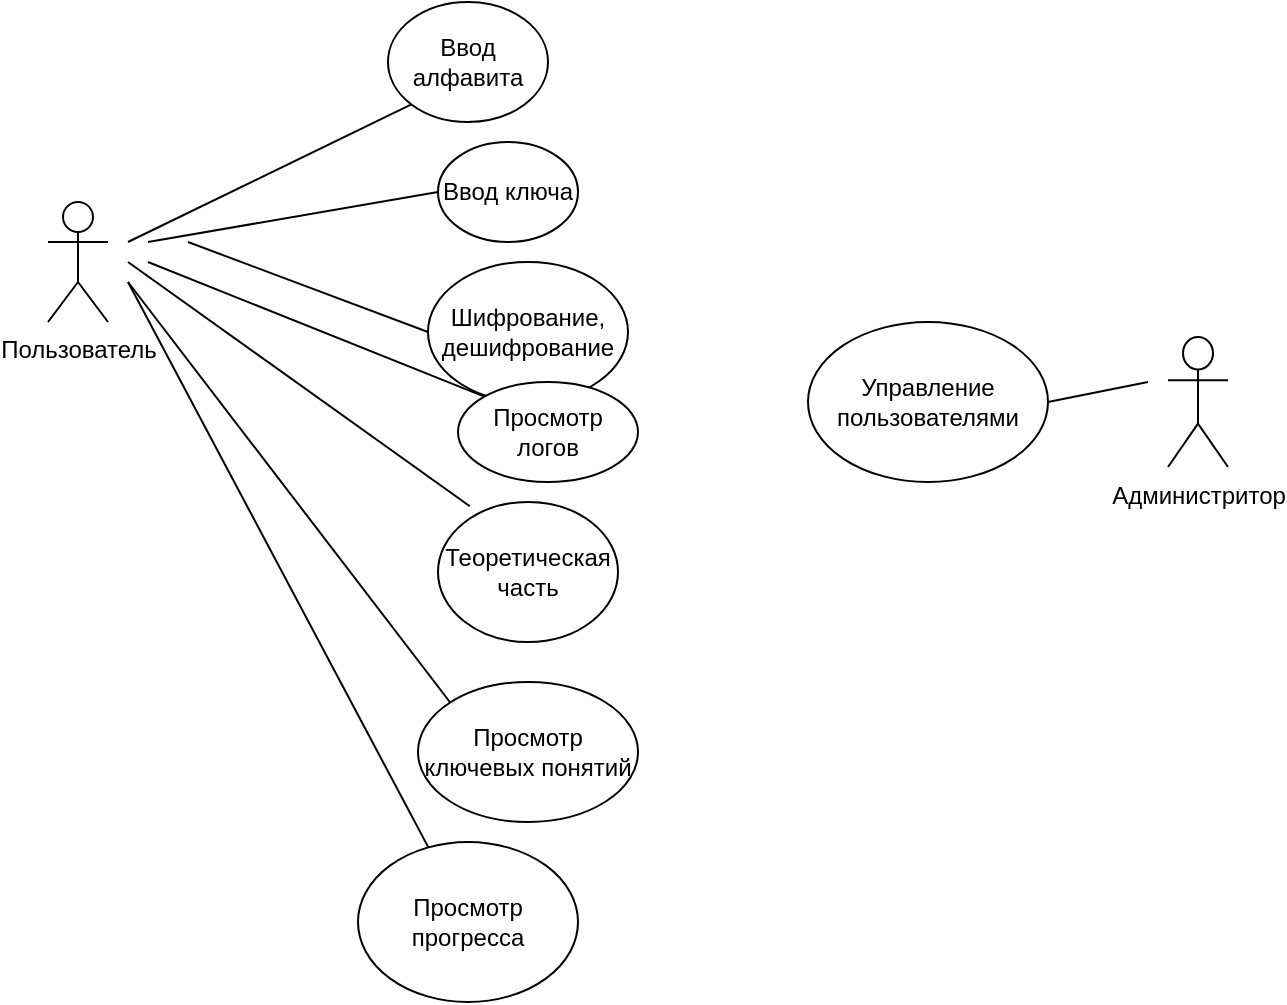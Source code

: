 <mxfile version="22.1.0" type="device">
  <diagram name="Страница — 1" id="FJW1mMSvSctkmwAac78k">
    <mxGraphModel dx="1407" dy="660" grid="1" gridSize="10" guides="1" tooltips="1" connect="1" arrows="1" fold="1" page="1" pageScale="1" pageWidth="827" pageHeight="1169" math="0" shadow="0">
      <root>
        <mxCell id="0" />
        <mxCell id="1" parent="0" />
        <mxCell id="2kO0aFd52W6twhFgV8Fi-1" value="Пользователь" style="shape=umlActor;verticalLabelPosition=bottom;verticalAlign=top;html=1;outlineConnect=0;" parent="1" vertex="1">
          <mxGeometry x="90" y="130" width="30" height="60" as="geometry" />
        </mxCell>
        <mxCell id="2kO0aFd52W6twhFgV8Fi-3" value="Ввод алфавита" style="ellipse;whiteSpace=wrap;html=1;" parent="1" vertex="1">
          <mxGeometry x="260" y="30" width="80" height="60" as="geometry" />
        </mxCell>
        <mxCell id="2kO0aFd52W6twhFgV8Fi-5" value="Ввод ключа" style="ellipse;whiteSpace=wrap;html=1;" parent="1" vertex="1">
          <mxGeometry x="285" y="100" width="70" height="50" as="geometry" />
        </mxCell>
        <mxCell id="2kO0aFd52W6twhFgV8Fi-7" value="Шифрование, дешифрование" style="ellipse;whiteSpace=wrap;html=1;" parent="1" vertex="1">
          <mxGeometry x="280" y="160" width="100" height="70" as="geometry" />
        </mxCell>
        <mxCell id="2kO0aFd52W6twhFgV8Fi-9" value="Просмотр логов" style="ellipse;whiteSpace=wrap;html=1;" parent="1" vertex="1">
          <mxGeometry x="295" y="220" width="90" height="50" as="geometry" />
        </mxCell>
        <mxCell id="NEwsND-eWZY01OTjxR9v-1" value="Теоретическая часть" style="ellipse;whiteSpace=wrap;html=1;" vertex="1" parent="1">
          <mxGeometry x="285" y="280" width="90" height="70" as="geometry" />
        </mxCell>
        <mxCell id="NEwsND-eWZY01OTjxR9v-2" value="Просмотр прогресса" style="ellipse;whiteSpace=wrap;html=1;" vertex="1" parent="1">
          <mxGeometry x="245" y="450" width="110" height="80" as="geometry" />
        </mxCell>
        <mxCell id="NEwsND-eWZY01OTjxR9v-3" value="Просмотр ключевых понятий" style="ellipse;whiteSpace=wrap;html=1;" vertex="1" parent="1">
          <mxGeometry x="275" y="370" width="110" height="70" as="geometry" />
        </mxCell>
        <mxCell id="NEwsND-eWZY01OTjxR9v-4" value="Управление пользователями" style="ellipse;whiteSpace=wrap;html=1;" vertex="1" parent="1">
          <mxGeometry x="470" y="190" width="120" height="80" as="geometry" />
        </mxCell>
        <mxCell id="NEwsND-eWZY01OTjxR9v-5" value="" style="endArrow=none;html=1;rounded=0;entryX=0;entryY=0;entryDx=0;entryDy=0;" edge="1" parent="1" target="2kO0aFd52W6twhFgV8Fi-9">
          <mxGeometry width="50" height="50" relative="1" as="geometry">
            <mxPoint x="140" y="160" as="sourcePoint" />
            <mxPoint x="440" y="210" as="targetPoint" />
          </mxGeometry>
        </mxCell>
        <mxCell id="NEwsND-eWZY01OTjxR9v-6" value="" style="endArrow=none;html=1;rounded=0;entryX=0;entryY=1;entryDx=0;entryDy=0;" edge="1" parent="1" target="2kO0aFd52W6twhFgV8Fi-3">
          <mxGeometry width="50" height="50" relative="1" as="geometry">
            <mxPoint x="130" y="150" as="sourcePoint" />
            <mxPoint x="440" y="210" as="targetPoint" />
          </mxGeometry>
        </mxCell>
        <mxCell id="NEwsND-eWZY01OTjxR9v-7" value="" style="endArrow=none;html=1;rounded=0;entryX=0;entryY=0.5;entryDx=0;entryDy=0;" edge="1" parent="1" target="2kO0aFd52W6twhFgV8Fi-5">
          <mxGeometry width="50" height="50" relative="1" as="geometry">
            <mxPoint x="140" y="150" as="sourcePoint" />
            <mxPoint x="440" y="210" as="targetPoint" />
          </mxGeometry>
        </mxCell>
        <mxCell id="NEwsND-eWZY01OTjxR9v-8" value="" style="endArrow=none;html=1;rounded=0;entryX=0;entryY=0.5;entryDx=0;entryDy=0;" edge="1" parent="1" target="2kO0aFd52W6twhFgV8Fi-7">
          <mxGeometry width="50" height="50" relative="1" as="geometry">
            <mxPoint x="160" y="150" as="sourcePoint" />
            <mxPoint x="440" y="210" as="targetPoint" />
          </mxGeometry>
        </mxCell>
        <mxCell id="NEwsND-eWZY01OTjxR9v-9" value="" style="endArrow=none;html=1;rounded=0;entryX=0.177;entryY=0.03;entryDx=0;entryDy=0;entryPerimeter=0;" edge="1" parent="1" target="NEwsND-eWZY01OTjxR9v-1">
          <mxGeometry width="50" height="50" relative="1" as="geometry">
            <mxPoint x="130" y="160" as="sourcePoint" />
            <mxPoint x="440" y="210" as="targetPoint" />
          </mxGeometry>
        </mxCell>
        <mxCell id="NEwsND-eWZY01OTjxR9v-10" value="" style="endArrow=none;html=1;rounded=0;entryX=0;entryY=0;entryDx=0;entryDy=0;" edge="1" parent="1" target="NEwsND-eWZY01OTjxR9v-3">
          <mxGeometry width="50" height="50" relative="1" as="geometry">
            <mxPoint x="130" y="170" as="sourcePoint" />
            <mxPoint x="440" y="210" as="targetPoint" />
          </mxGeometry>
        </mxCell>
        <mxCell id="NEwsND-eWZY01OTjxR9v-11" value="" style="endArrow=none;html=1;rounded=0;" edge="1" parent="1" target="NEwsND-eWZY01OTjxR9v-2">
          <mxGeometry width="50" height="50" relative="1" as="geometry">
            <mxPoint x="130" y="170" as="sourcePoint" />
            <mxPoint x="440" y="210" as="targetPoint" />
          </mxGeometry>
        </mxCell>
        <mxCell id="NEwsND-eWZY01OTjxR9v-12" value="Администритор" style="shape=umlActor;verticalLabelPosition=bottom;verticalAlign=top;html=1;outlineConnect=0;" vertex="1" parent="1">
          <mxGeometry x="650" y="197.5" width="30" height="65" as="geometry" />
        </mxCell>
        <mxCell id="NEwsND-eWZY01OTjxR9v-13" value="" style="endArrow=none;html=1;rounded=0;exitX=1;exitY=0.5;exitDx=0;exitDy=0;" edge="1" parent="1" source="NEwsND-eWZY01OTjxR9v-4">
          <mxGeometry width="50" height="50" relative="1" as="geometry">
            <mxPoint x="390" y="330" as="sourcePoint" />
            <mxPoint x="640" y="220" as="targetPoint" />
          </mxGeometry>
        </mxCell>
      </root>
    </mxGraphModel>
  </diagram>
</mxfile>
